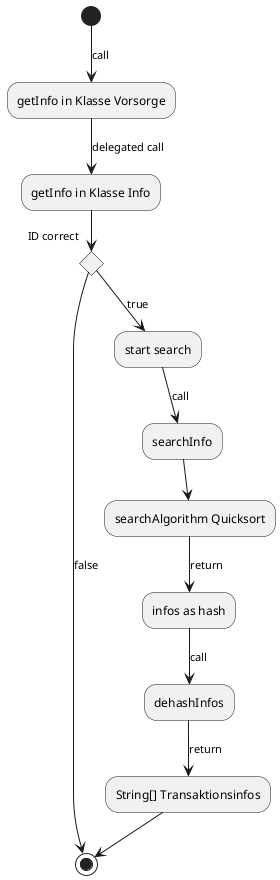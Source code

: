 @startuml Aktivitätsdiagram getInfo
(*) -->[call] "getInfo in Klasse Vorsorge"
 --> [delegated call]"getInfo in Klasse Info"
 if "ID correct" then 
    --> [true]"start search" as a1
 else 
 ->[false](*)
 endif 
 a1 -->[call] "searchInfo" 
 --> "searchAlgorithm Quicksort" 
 --> [return] "infos as hash" 
 --> [call] "dehashInfos"
 --> [return] "String[] Transaktionsinfos"
 -->(*)
@enduml